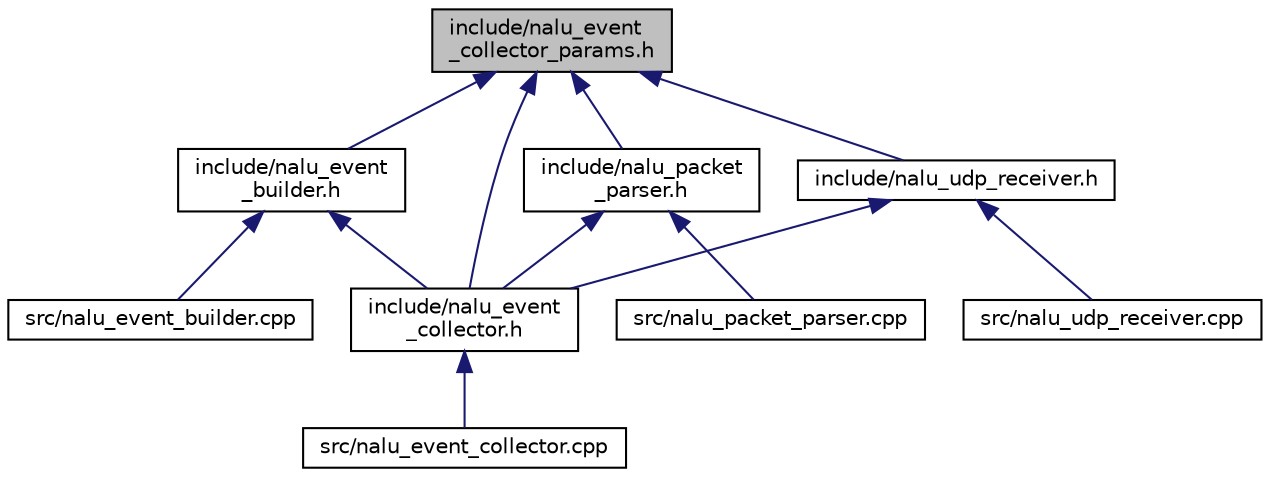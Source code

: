 digraph "include/nalu_event_collector_params.h"
{
 // LATEX_PDF_SIZE
  edge [fontname="Helvetica",fontsize="10",labelfontname="Helvetica",labelfontsize="10"];
  node [fontname="Helvetica",fontsize="10",shape=record];
  Node1 [label="include/nalu_event\l_collector_params.h",height=0.2,width=0.4,color="black", fillcolor="grey75", style="filled", fontcolor="black",tooltip=" "];
  Node1 -> Node2 [dir="back",color="midnightblue",fontsize="10",style="solid",fontname="Helvetica"];
  Node2 [label="include/nalu_event\l_builder.h",height=0.2,width=0.4,color="black", fillcolor="white", style="filled",URL="$nalu__event__builder_8h.html",tooltip=" "];
  Node2 -> Node3 [dir="back",color="midnightblue",fontsize="10",style="solid",fontname="Helvetica"];
  Node3 [label="src/nalu_event_builder.cpp",height=0.2,width=0.4,color="black", fillcolor="white", style="filled",URL="$nalu__event__builder_8cpp.html",tooltip=" "];
  Node2 -> Node4 [dir="back",color="midnightblue",fontsize="10",style="solid",fontname="Helvetica"];
  Node4 [label="include/nalu_event\l_collector.h",height=0.2,width=0.4,color="black", fillcolor="white", style="filled",URL="$nalu__event__collector_8h.html",tooltip=" "];
  Node4 -> Node5 [dir="back",color="midnightblue",fontsize="10",style="solid",fontname="Helvetica"];
  Node5 [label="src/nalu_event_collector.cpp",height=0.2,width=0.4,color="black", fillcolor="white", style="filled",URL="$nalu__event__collector_8cpp.html",tooltip=" "];
  Node1 -> Node4 [dir="back",color="midnightblue",fontsize="10",style="solid",fontname="Helvetica"];
  Node1 -> Node6 [dir="back",color="midnightblue",fontsize="10",style="solid",fontname="Helvetica"];
  Node6 [label="include/nalu_packet\l_parser.h",height=0.2,width=0.4,color="black", fillcolor="white", style="filled",URL="$nalu__packet__parser_8h.html",tooltip="This file defines the NaluPacketParser class responsible for parsing Nalu packets from a byte stream."];
  Node6 -> Node7 [dir="back",color="midnightblue",fontsize="10",style="solid",fontname="Helvetica"];
  Node7 [label="src/nalu_packet_parser.cpp",height=0.2,width=0.4,color="black", fillcolor="white", style="filled",URL="$nalu__packet__parser_8cpp.html",tooltip=" "];
  Node6 -> Node4 [dir="back",color="midnightblue",fontsize="10",style="solid",fontname="Helvetica"];
  Node1 -> Node8 [dir="back",color="midnightblue",fontsize="10",style="solid",fontname="Helvetica"];
  Node8 [label="include/nalu_udp_receiver.h",height=0.2,width=0.4,color="black", fillcolor="white", style="filled",URL="$nalu__udp__receiver_8h.html",tooltip=" "];
  Node8 -> Node9 [dir="back",color="midnightblue",fontsize="10",style="solid",fontname="Helvetica"];
  Node9 [label="src/nalu_udp_receiver.cpp",height=0.2,width=0.4,color="black", fillcolor="white", style="filled",URL="$nalu__udp__receiver_8cpp.html",tooltip=" "];
  Node8 -> Node4 [dir="back",color="midnightblue",fontsize="10",style="solid",fontname="Helvetica"];
}
